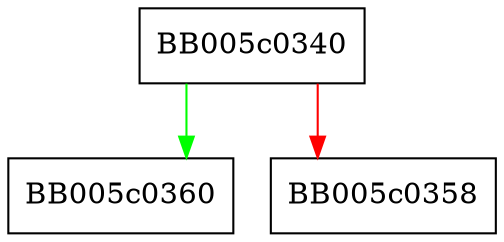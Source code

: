 digraph evp_method_store_remove_all_provided {
  node [shape="box"];
  graph [splines=ortho];
  BB005c0340 -> BB005c0360 [color="green"];
  BB005c0340 -> BB005c0358 [color="red"];
}